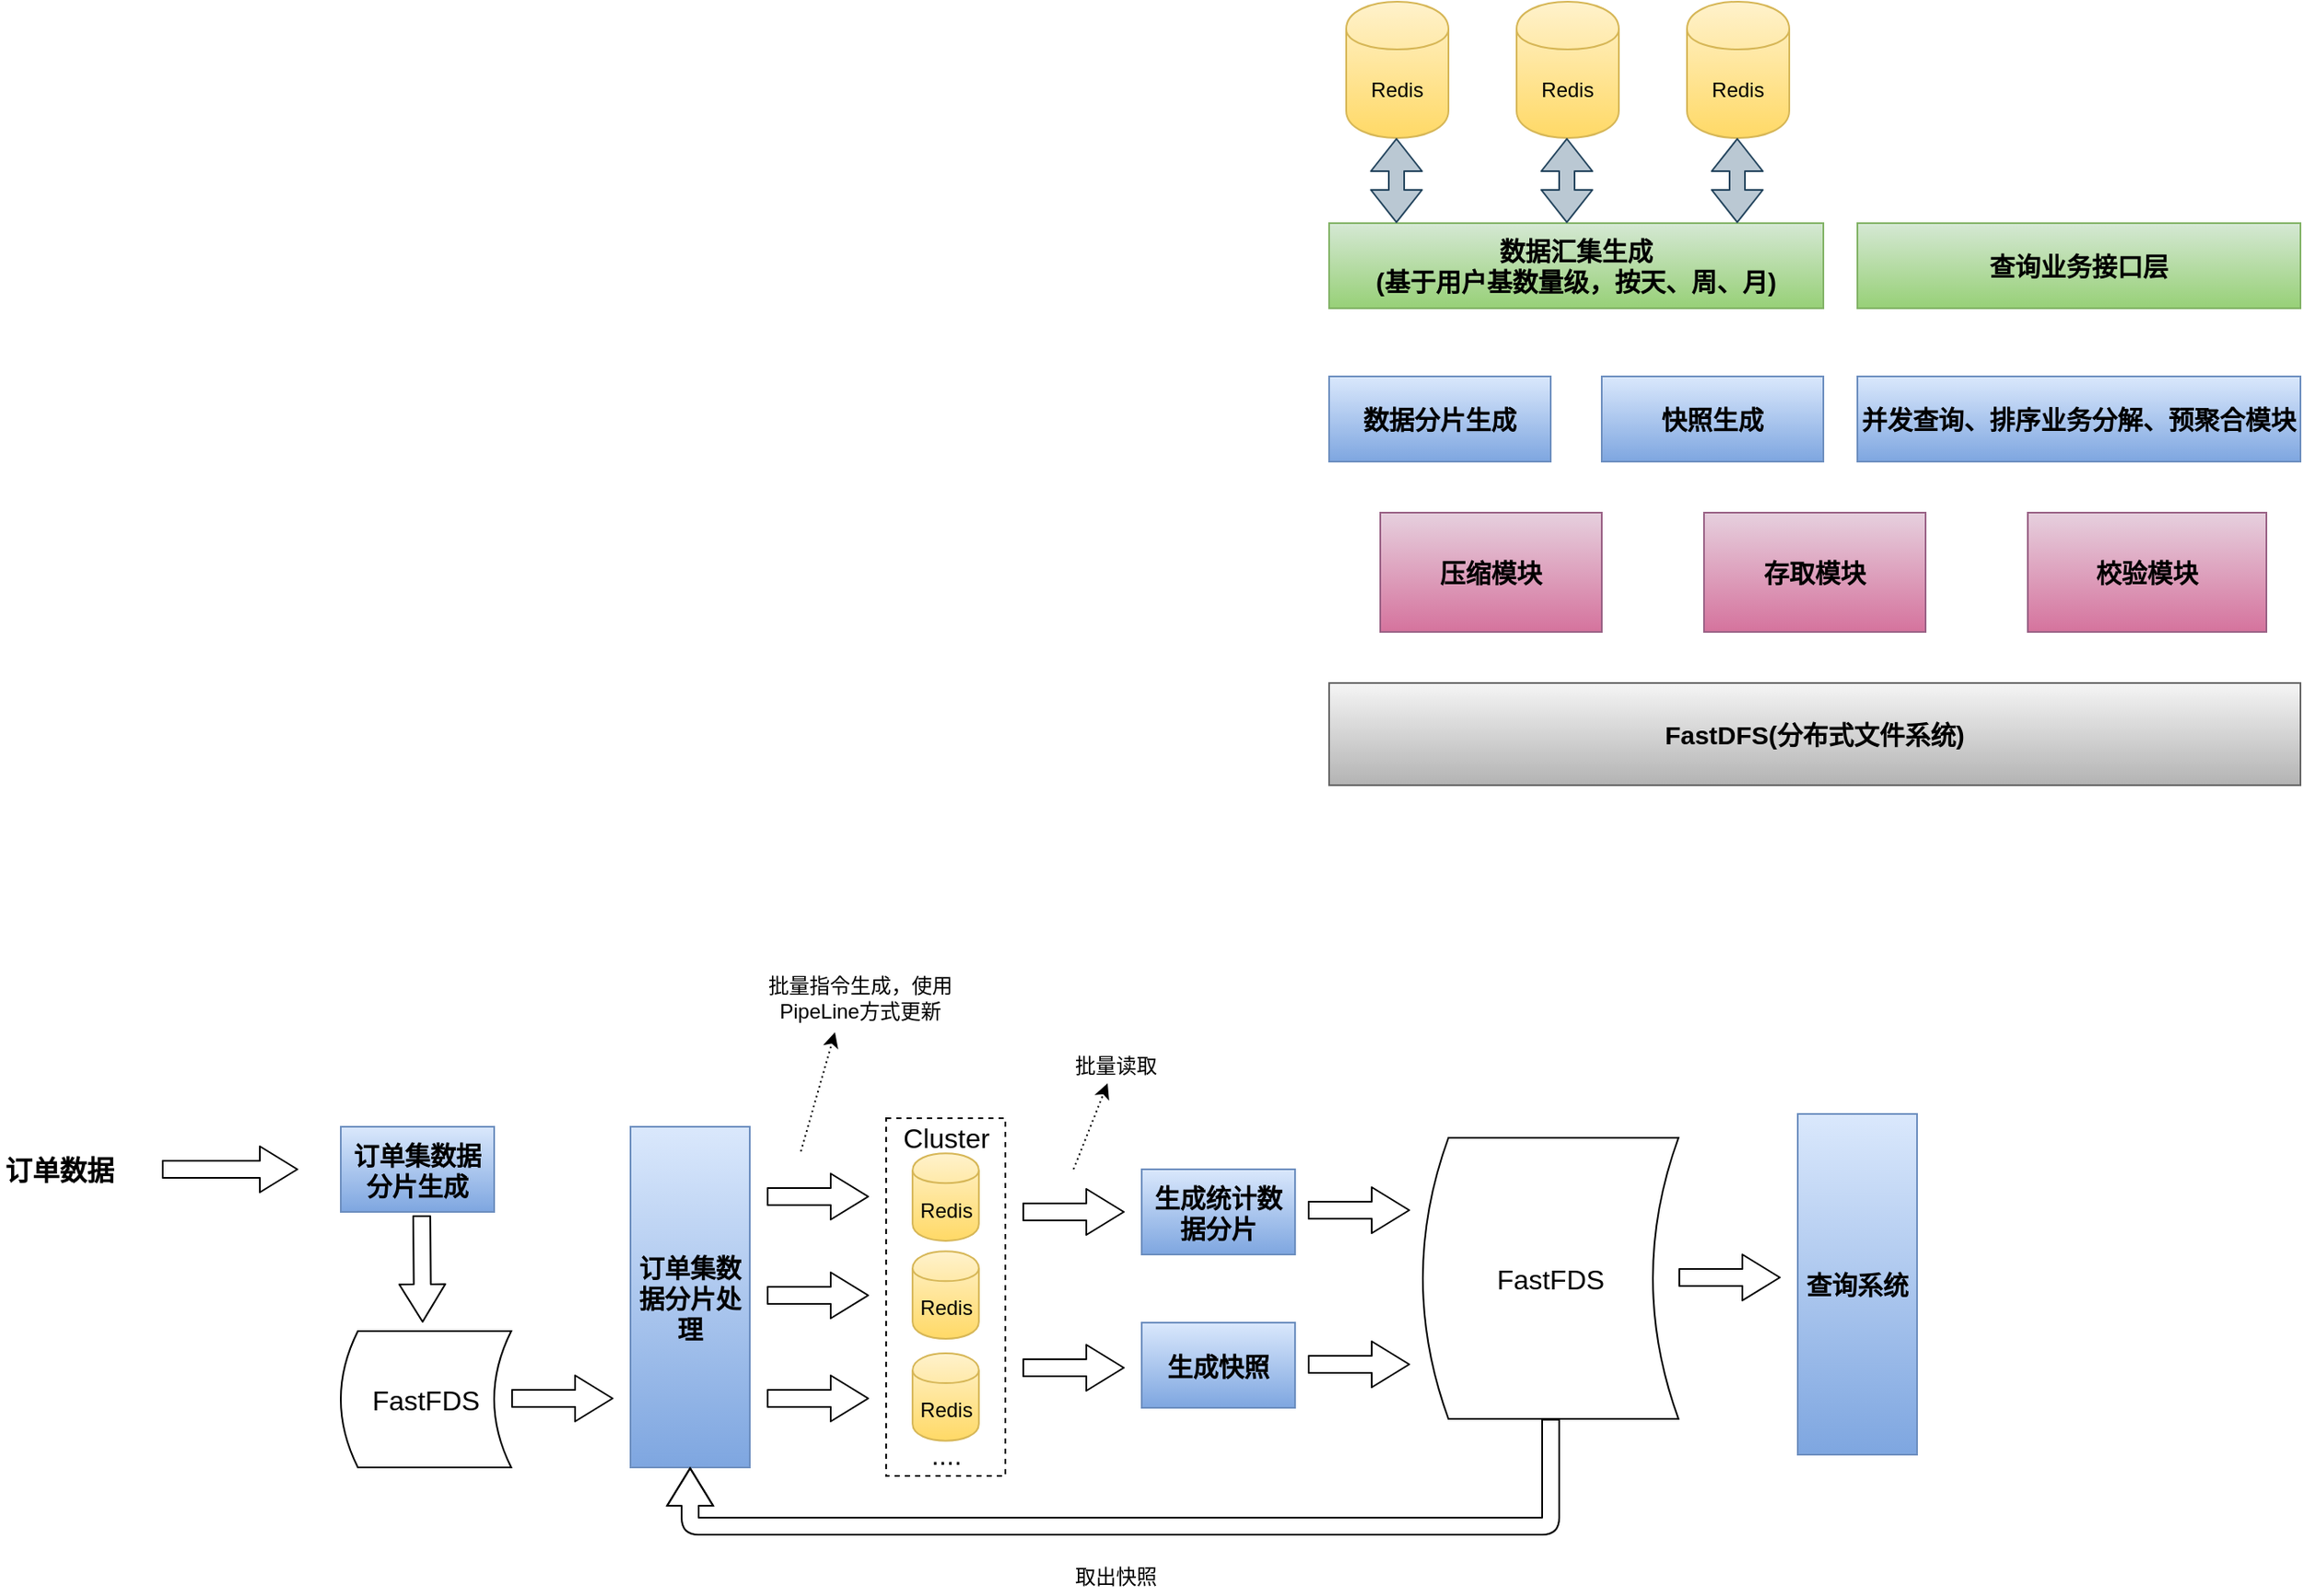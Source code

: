 <mxfile version="11.0.0" type="github"><diagram name="Page-1" id="0783ab3e-0a74-02c8-0abd-f7b4e66b4bec"><mxGraphModel dx="1426" dy="777" grid="1" gridSize="10" guides="1" tooltips="1" connect="1" arrows="1" fold="1" page="1" pageScale="1" pageWidth="850" pageHeight="1100" background="#ffffff" math="0" shadow="0"><root><mxCell id="0"/><mxCell id="1" parent="0"/><mxCell id="mqlZycNvwAWosEQCrqFK-17" value="" style="group" vertex="1" connectable="0" parent="1"><mxGeometry x="840" y="5" width="570" height="460" as="geometry"/></mxCell><mxCell id="mqlZycNvwAWosEQCrqFK-1" value="&lt;b&gt;&lt;font style=&quot;font-size: 15px&quot;&gt;FastDFS(分布式文件系统)&lt;/font&gt;&lt;/b&gt;" style="rounded=0;whiteSpace=wrap;html=1;gradientColor=#b3b3b3;fillColor=#f5f5f5;strokeColor=#666666;" vertex="1" parent="mqlZycNvwAWosEQCrqFK-17"><mxGeometry y="400" width="570" height="60" as="geometry"/></mxCell><mxCell id="mqlZycNvwAWosEQCrqFK-2" value="&lt;font style=&quot;font-size: 15px&quot;&gt;&lt;b&gt;存取模块&lt;/b&gt;&lt;/font&gt;" style="rounded=0;whiteSpace=wrap;html=1;fillColor=#e6d0de;gradientColor=#d5739d;strokeColor=#996185;" vertex="1" parent="mqlZycNvwAWosEQCrqFK-17"><mxGeometry x="220" y="300" width="130" height="70" as="geometry"/></mxCell><mxCell id="mqlZycNvwAWosEQCrqFK-3" value="&lt;font style=&quot;font-size: 15px&quot;&gt;&lt;b&gt;压缩模块&lt;/b&gt;&lt;/font&gt;" style="rounded=0;whiteSpace=wrap;html=1;fillColor=#e6d0de;gradientColor=#d5739d;strokeColor=#996185;" vertex="1" parent="mqlZycNvwAWosEQCrqFK-17"><mxGeometry x="30" y="300" width="130" height="70" as="geometry"/></mxCell><mxCell id="mqlZycNvwAWosEQCrqFK-4" value="&lt;font style=&quot;font-size: 15px&quot;&gt;&lt;b&gt;校验模块&lt;/b&gt;&lt;/font&gt;" style="rounded=0;whiteSpace=wrap;html=1;fillColor=#e6d0de;gradientColor=#d5739d;strokeColor=#996185;" vertex="1" parent="mqlZycNvwAWosEQCrqFK-17"><mxGeometry x="410" y="300" width="140" height="70" as="geometry"/></mxCell><mxCell id="mqlZycNvwAWosEQCrqFK-5" value="&lt;b&gt;&lt;font style=&quot;font-size: 15px&quot;&gt;并发查询、排序业务分解、预聚合模块&lt;/font&gt;&lt;/b&gt;" style="rounded=0;whiteSpace=wrap;html=1;gradientColor=#7ea6e0;fillColor=#dae8fc;strokeColor=#6c8ebf;" vertex="1" parent="mqlZycNvwAWosEQCrqFK-17"><mxGeometry x="310" y="220" width="260" height="50" as="geometry"/></mxCell><mxCell id="mqlZycNvwAWosEQCrqFK-6" value="&lt;b&gt;&lt;font style=&quot;font-size: 15px&quot;&gt;查询业务接口层&lt;/font&gt;&lt;/b&gt;" style="rounded=0;whiteSpace=wrap;html=1;fillColor=#d5e8d4;strokeColor=#82b366;gradientColor=#97d077;" vertex="1" parent="mqlZycNvwAWosEQCrqFK-17"><mxGeometry x="310" y="130" width="260" height="50" as="geometry"/></mxCell><mxCell id="mqlZycNvwAWosEQCrqFK-8" value="&lt;span style=&quot;font-size: 15px&quot;&gt;&lt;b&gt;数据分片生成&lt;/b&gt;&lt;/span&gt;" style="rounded=0;whiteSpace=wrap;html=1;fillColor=#dae8fc;strokeColor=#6c8ebf;gradientColor=#7ea6e0;" vertex="1" parent="mqlZycNvwAWosEQCrqFK-17"><mxGeometry y="220" width="130" height="50" as="geometry"/></mxCell><mxCell id="mqlZycNvwAWosEQCrqFK-9" value="&lt;b&gt;&lt;font style=&quot;font-size: 15px&quot;&gt;数据汇集生成&lt;br&gt;&lt;/font&gt;&lt;/b&gt;&lt;b style=&quot;font-size: 15px&quot;&gt;(基于用户基数量级，按天、周、月)&lt;/b&gt;" style="rounded=0;whiteSpace=wrap;html=1;fillColor=#d5e8d4;strokeColor=#82b366;gradientColor=#97d077;" vertex="1" parent="mqlZycNvwAWosEQCrqFK-17"><mxGeometry y="130" width="290" height="50" as="geometry"/></mxCell><mxCell id="mqlZycNvwAWosEQCrqFK-10" value="&lt;span style=&quot;font-size: 15px&quot;&gt;&lt;b&gt;快照生成&lt;/b&gt;&lt;/span&gt;" style="rounded=0;whiteSpace=wrap;html=1;fillColor=#dae8fc;strokeColor=#6c8ebf;gradientColor=#7ea6e0;" vertex="1" parent="mqlZycNvwAWosEQCrqFK-17"><mxGeometry x="160" y="220" width="130" height="50" as="geometry"/></mxCell><mxCell id="mqlZycNvwAWosEQCrqFK-11" value="Redis" style="shape=cylinder;whiteSpace=wrap;html=1;boundedLbl=1;backgroundOutline=1;fillColor=#fff2cc;strokeColor=#d6b656;gradientColor=#ffd966;" vertex="1" parent="mqlZycNvwAWosEQCrqFK-17"><mxGeometry x="10" width="60" height="80" as="geometry"/></mxCell><mxCell id="mqlZycNvwAWosEQCrqFK-12" value="&lt;span style=&quot;white-space: normal&quot;&gt;Redis&lt;/span&gt;" style="shape=cylinder;whiteSpace=wrap;html=1;boundedLbl=1;backgroundOutline=1;fillColor=#fff2cc;strokeColor=#d6b656;gradientColor=#ffd966;" vertex="1" parent="mqlZycNvwAWosEQCrqFK-17"><mxGeometry x="110" width="60" height="80" as="geometry"/></mxCell><mxCell id="mqlZycNvwAWosEQCrqFK-13" value="&lt;span style=&quot;white-space: normal&quot;&gt;Redis&lt;/span&gt;" style="shape=cylinder;whiteSpace=wrap;html=1;boundedLbl=1;backgroundOutline=1;fillColor=#fff2cc;strokeColor=#d6b656;gradientColor=#ffd966;" vertex="1" parent="mqlZycNvwAWosEQCrqFK-17"><mxGeometry x="210" width="60" height="80" as="geometry"/></mxCell><mxCell id="mqlZycNvwAWosEQCrqFK-14" value="" style="shape=flexArrow;endArrow=classic;startArrow=classic;html=1;width=9;endSize=6;fillColor=#bac8d3;strokeColor=#23445d;" edge="1" parent="mqlZycNvwAWosEQCrqFK-17"><mxGeometry width="50" height="50" relative="1" as="geometry"><mxPoint x="39.5" y="130" as="sourcePoint"/><mxPoint x="39.5" y="80" as="targetPoint"/></mxGeometry></mxCell><mxCell id="mqlZycNvwAWosEQCrqFK-15" value="" style="shape=flexArrow;endArrow=classic;startArrow=classic;html=1;width=9;endSize=6;fillColor=#bac8d3;strokeColor=#23445d;" edge="1" parent="mqlZycNvwAWosEQCrqFK-17"><mxGeometry width="50" height="50" relative="1" as="geometry"><mxPoint x="139.5" y="130" as="sourcePoint"/><mxPoint x="139.5" y="80" as="targetPoint"/></mxGeometry></mxCell><mxCell id="mqlZycNvwAWosEQCrqFK-16" value="" style="shape=flexArrow;endArrow=classic;startArrow=classic;html=1;width=9;endSize=6;fillColor=#bac8d3;strokeColor=#23445d;" edge="1" parent="mqlZycNvwAWosEQCrqFK-17"><mxGeometry width="50" height="50" relative="1" as="geometry"><mxPoint x="239.5" y="130" as="sourcePoint"/><mxPoint x="239.5" y="80" as="targetPoint"/></mxGeometry></mxCell><mxCell id="mqlZycNvwAWosEQCrqFK-73" value="" style="group" vertex="1" connectable="0" parent="1"><mxGeometry x="60" y="580" width="1125" height="360" as="geometry"/></mxCell><mxCell id="mqlZycNvwAWosEQCrqFK-19" value="" style="shape=flexArrow;endArrow=classic;html=1;endWidth=16;endSize=7;" edge="1" parent="mqlZycNvwAWosEQCrqFK-73"><mxGeometry width="50" height="50" relative="1" as="geometry"><mxPoint x="95" y="110.5" as="sourcePoint"/><mxPoint x="175" y="110.5" as="targetPoint"/></mxGeometry></mxCell><mxCell id="mqlZycNvwAWosEQCrqFK-20" value="订单数据" style="text;html=1;strokeColor=none;fillColor=none;align=center;verticalAlign=middle;whiteSpace=wrap;rounded=0;fontSize=16;fontStyle=1" vertex="1" parent="mqlZycNvwAWosEQCrqFK-73"><mxGeometry y="100.5" width="70" height="20" as="geometry"/></mxCell><mxCell id="mqlZycNvwAWosEQCrqFK-37" value="&lt;span style=&quot;font-size: 15px&quot;&gt;&lt;b&gt;订单集数据分片生成&lt;/b&gt;&lt;/span&gt;" style="rounded=0;whiteSpace=wrap;html=1;fillColor=#dae8fc;strokeColor=#6c8ebf;gradientColor=#7ea6e0;" vertex="1" parent="mqlZycNvwAWosEQCrqFK-73"><mxGeometry x="200" y="85.5" width="90" height="50" as="geometry"/></mxCell><mxCell id="mqlZycNvwAWosEQCrqFK-39" value="FastFDS" style="shape=dataStorage;whiteSpace=wrap;html=1;fillColor=none;gradientColor=none;fontSize=16;" vertex="1" parent="mqlZycNvwAWosEQCrqFK-73"><mxGeometry x="200" y="205.5" width="100" height="80" as="geometry"/></mxCell><mxCell id="mqlZycNvwAWosEQCrqFK-42" value="" style="shape=flexArrow;endArrow=classic;html=1;endWidth=16;endSize=7;" edge="1" parent="mqlZycNvwAWosEQCrqFK-73"><mxGeometry width="50" height="50" relative="1" as="geometry"><mxPoint x="247.5" y="137.5" as="sourcePoint"/><mxPoint x="248" y="200.5" as="targetPoint"/></mxGeometry></mxCell><mxCell id="mqlZycNvwAWosEQCrqFK-43" value="&lt;span style=&quot;font-size: 15px&quot;&gt;&lt;b&gt;订单集数据分片处理&lt;/b&gt;&lt;/span&gt;" style="rounded=0;whiteSpace=wrap;html=1;fillColor=#dae8fc;strokeColor=#6c8ebf;gradientColor=#7ea6e0;" vertex="1" parent="mqlZycNvwAWosEQCrqFK-73"><mxGeometry x="370" y="85.5" width="70" height="200" as="geometry"/></mxCell><mxCell id="mqlZycNvwAWosEQCrqFK-51" value="" style="group" vertex="1" connectable="0" parent="mqlZycNvwAWosEQCrqFK-73"><mxGeometry x="520" y="80.5" width="70" height="210" as="geometry"/></mxCell><mxCell id="mqlZycNvwAWosEQCrqFK-44" value="Redis" style="shape=cylinder;whiteSpace=wrap;html=1;boundedLbl=1;backgroundOutline=1;fillColor=#fff2cc;strokeColor=#d6b656;gradientColor=#ffd966;" vertex="1" parent="mqlZycNvwAWosEQCrqFK-51"><mxGeometry x="15.556" y="20.611" width="38.889" height="51.333" as="geometry"/></mxCell><mxCell id="mqlZycNvwAWosEQCrqFK-45" value="Redis" style="shape=cylinder;whiteSpace=wrap;html=1;boundedLbl=1;backgroundOutline=1;fillColor=#fff2cc;strokeColor=#d6b656;gradientColor=#ffd966;" vertex="1" parent="mqlZycNvwAWosEQCrqFK-51"><mxGeometry x="15.556" y="78.167" width="38.889" height="51.333" as="geometry"/></mxCell><mxCell id="mqlZycNvwAWosEQCrqFK-46" value="Redis" style="shape=cylinder;whiteSpace=wrap;html=1;boundedLbl=1;backgroundOutline=1;fillColor=#fff2cc;strokeColor=#d6b656;gradientColor=#ffd966;" vertex="1" parent="mqlZycNvwAWosEQCrqFK-51"><mxGeometry x="15.556" y="138.056" width="38.889" height="51.333" as="geometry"/></mxCell><mxCell id="mqlZycNvwAWosEQCrqFK-47" value="" style="rounded=0;whiteSpace=wrap;html=1;fillColor=none;gradientColor=none;fontSize=16;dashed=1;" vertex="1" parent="mqlZycNvwAWosEQCrqFK-51"><mxGeometry width="70" height="210" as="geometry"/></mxCell><mxCell id="mqlZycNvwAWosEQCrqFK-48" value="...." style="text;html=1;strokeColor=none;fillColor=none;align=center;verticalAlign=middle;whiteSpace=wrap;rounded=0;dashed=1;fontSize=16;" vertex="1" parent="mqlZycNvwAWosEQCrqFK-51"><mxGeometry x="20.222" y="189.778" width="31.111" height="15.556" as="geometry"/></mxCell><mxCell id="mqlZycNvwAWosEQCrqFK-50" value="Cluster" style="text;html=1;strokeColor=none;fillColor=none;align=center;verticalAlign=middle;whiteSpace=wrap;rounded=0;dashed=1;fontSize=16;" vertex="1" parent="mqlZycNvwAWosEQCrqFK-51"><mxGeometry x="20.222" y="3.5" width="31.111" height="15.556" as="geometry"/></mxCell><mxCell id="mqlZycNvwAWosEQCrqFK-52" value="" style="shape=flexArrow;endArrow=classic;html=1;endWidth=16;endSize=7;" edge="1" parent="mqlZycNvwAWosEQCrqFK-73"><mxGeometry width="50" height="50" relative="1" as="geometry"><mxPoint x="450" y="126.5" as="sourcePoint"/><mxPoint x="510" y="126.5" as="targetPoint"/></mxGeometry></mxCell><mxCell id="mqlZycNvwAWosEQCrqFK-53" value="" style="shape=flexArrow;endArrow=classic;html=1;endWidth=16;endSize=7;" edge="1" parent="mqlZycNvwAWosEQCrqFK-73"><mxGeometry width="50" height="50" relative="1" as="geometry"><mxPoint x="450" y="184.5" as="sourcePoint"/><mxPoint x="510" y="184.5" as="targetPoint"/></mxGeometry></mxCell><mxCell id="mqlZycNvwAWosEQCrqFK-54" value="" style="shape=flexArrow;endArrow=classic;html=1;endWidth=16;endSize=7;" edge="1" parent="mqlZycNvwAWosEQCrqFK-73"><mxGeometry width="50" height="50" relative="1" as="geometry"><mxPoint x="450" y="245" as="sourcePoint"/><mxPoint x="510" y="245" as="targetPoint"/></mxGeometry></mxCell><mxCell id="mqlZycNvwAWosEQCrqFK-55" value="" style="shape=flexArrow;endArrow=classic;html=1;endWidth=16;endSize=7;" edge="1" parent="mqlZycNvwAWosEQCrqFK-73"><mxGeometry width="50" height="50" relative="1" as="geometry"><mxPoint x="300" y="245" as="sourcePoint"/><mxPoint x="360" y="245" as="targetPoint"/></mxGeometry></mxCell><mxCell id="mqlZycNvwAWosEQCrqFK-56" value="" style="endArrow=classic;html=1;fontSize=16;dashed=1;dashPattern=1 2;" edge="1" parent="mqlZycNvwAWosEQCrqFK-73"><mxGeometry width="50" height="50" relative="1" as="geometry"><mxPoint x="470" y="100" as="sourcePoint"/><mxPoint x="490" y="30" as="targetPoint"/></mxGeometry></mxCell><mxCell id="mqlZycNvwAWosEQCrqFK-58" value="批量指令生成，使用PipeLine方式更新" style="text;html=1;strokeColor=none;fillColor=none;align=center;verticalAlign=middle;whiteSpace=wrap;rounded=0;dashed=1;fontSize=12;" vertex="1" parent="mqlZycNvwAWosEQCrqFK-73"><mxGeometry x="450" width="110" height="20" as="geometry"/></mxCell><mxCell id="mqlZycNvwAWosEQCrqFK-59" value="FastFDS" style="shape=dataStorage;whiteSpace=wrap;html=1;fillColor=none;gradientColor=none;fontSize=16;" vertex="1" parent="mqlZycNvwAWosEQCrqFK-73"><mxGeometry x="835" y="92" width="150" height="165" as="geometry"/></mxCell><mxCell id="mqlZycNvwAWosEQCrqFK-60" value="&lt;span style=&quot;font-size: 15px&quot;&gt;&lt;b&gt;生成快照&lt;/b&gt;&lt;/span&gt;" style="rounded=0;whiteSpace=wrap;html=1;fillColor=#dae8fc;strokeColor=#6c8ebf;gradientColor=#7ea6e0;" vertex="1" parent="mqlZycNvwAWosEQCrqFK-73"><mxGeometry x="670" y="200.5" width="90" height="50" as="geometry"/></mxCell><mxCell id="mqlZycNvwAWosEQCrqFK-61" value="&lt;span style=&quot;font-size: 15px&quot;&gt;&lt;b&gt;生成统计数据分片&lt;/b&gt;&lt;/span&gt;" style="rounded=0;whiteSpace=wrap;html=1;fillColor=#dae8fc;strokeColor=#6c8ebf;gradientColor=#7ea6e0;" vertex="1" parent="mqlZycNvwAWosEQCrqFK-73"><mxGeometry x="670" y="110.5" width="90" height="50" as="geometry"/></mxCell><mxCell id="mqlZycNvwAWosEQCrqFK-63" value="" style="shape=flexArrow;endArrow=classic;html=1;endWidth=16;endSize=7;" edge="1" parent="mqlZycNvwAWosEQCrqFK-73"><mxGeometry width="50" height="50" relative="1" as="geometry"><mxPoint x="600" y="135.5" as="sourcePoint"/><mxPoint x="660" y="135.5" as="targetPoint"/></mxGeometry></mxCell><mxCell id="mqlZycNvwAWosEQCrqFK-64" value="" style="shape=flexArrow;endArrow=classic;html=1;endWidth=16;endSize=7;" edge="1" parent="mqlZycNvwAWosEQCrqFK-73"><mxGeometry width="50" height="50" relative="1" as="geometry"><mxPoint x="600" y="227" as="sourcePoint"/><mxPoint x="660" y="227" as="targetPoint"/></mxGeometry></mxCell><mxCell id="mqlZycNvwAWosEQCrqFK-65" value="" style="endArrow=classic;html=1;fontSize=16;dashed=1;dashPattern=1 2;" edge="1" parent="mqlZycNvwAWosEQCrqFK-73"><mxGeometry width="50" height="50" relative="1" as="geometry"><mxPoint x="630" y="110.5" as="sourcePoint"/><mxPoint x="650" y="60" as="targetPoint"/></mxGeometry></mxCell><mxCell id="mqlZycNvwAWosEQCrqFK-66" value="批量读取" style="text;html=1;strokeColor=none;fillColor=none;align=center;verticalAlign=middle;whiteSpace=wrap;rounded=0;dashed=1;fontSize=12;" vertex="1" parent="mqlZycNvwAWosEQCrqFK-73"><mxGeometry x="620" y="40" width="70" height="20" as="geometry"/></mxCell><mxCell id="mqlZycNvwAWosEQCrqFK-67" value="" style="shape=flexArrow;endArrow=classic;html=1;endWidth=16;endSize=7;" edge="1" parent="mqlZycNvwAWosEQCrqFK-73"><mxGeometry width="50" height="50" relative="1" as="geometry"><mxPoint x="767.5" y="225" as="sourcePoint"/><mxPoint x="827.5" y="225" as="targetPoint"/></mxGeometry></mxCell><mxCell id="mqlZycNvwAWosEQCrqFK-68" value="" style="shape=flexArrow;endArrow=classic;html=1;endWidth=16;endSize=7;" edge="1" parent="mqlZycNvwAWosEQCrqFK-73"><mxGeometry width="50" height="50" relative="1" as="geometry"><mxPoint x="767.5" y="134.5" as="sourcePoint"/><mxPoint x="827.5" y="134.5" as="targetPoint"/></mxGeometry></mxCell><mxCell id="mqlZycNvwAWosEQCrqFK-69" value="" style="shape=flexArrow;endArrow=classic;html=1;endWidth=16;endSize=7;exitX=0.5;exitY=1;exitDx=0;exitDy=0;entryX=0.5;entryY=1;entryDx=0;entryDy=0;" edge="1" parent="mqlZycNvwAWosEQCrqFK-73" source="mqlZycNvwAWosEQCrqFK-59" target="mqlZycNvwAWosEQCrqFK-43"><mxGeometry width="50" height="50" relative="1" as="geometry"><mxPoint x="675" y="330" as="sourcePoint"/><mxPoint x="755" y="330" as="targetPoint"/><Array as="points"><mxPoint x="910" y="320"/><mxPoint x="660" y="320"/><mxPoint x="405" y="320"/></Array></mxGeometry></mxCell><mxCell id="mqlZycNvwAWosEQCrqFK-70" value="取出快照" style="text;html=1;strokeColor=none;fillColor=none;align=center;verticalAlign=middle;whiteSpace=wrap;rounded=0;dashed=1;fontSize=12;" vertex="1" parent="mqlZycNvwAWosEQCrqFK-73"><mxGeometry x="620" y="340" width="70" height="20" as="geometry"/></mxCell><mxCell id="mqlZycNvwAWosEQCrqFK-71" value="&lt;span style=&quot;font-size: 15px&quot;&gt;&lt;b&gt;查询系统&lt;/b&gt;&lt;/span&gt;" style="rounded=0;whiteSpace=wrap;html=1;fillColor=#dae8fc;strokeColor=#6c8ebf;gradientColor=#7ea6e0;" vertex="1" parent="mqlZycNvwAWosEQCrqFK-73"><mxGeometry x="1055" y="78" width="70" height="200" as="geometry"/></mxCell><mxCell id="mqlZycNvwAWosEQCrqFK-72" value="" style="shape=flexArrow;endArrow=classic;html=1;endWidth=16;endSize=7;" edge="1" parent="mqlZycNvwAWosEQCrqFK-73"><mxGeometry width="50" height="50" relative="1" as="geometry"><mxPoint x="985" y="174" as="sourcePoint"/><mxPoint x="1045" y="174" as="targetPoint"/></mxGeometry></mxCell></root></mxGraphModel></diagram></mxfile>